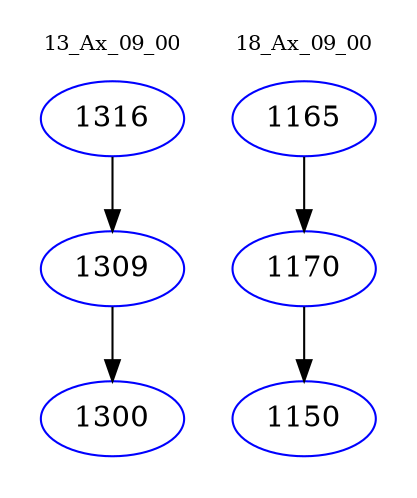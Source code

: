 digraph{
subgraph cluster_0 {
color = white
label = "13_Ax_09_00";
fontsize=10;
T0_1316 [label="1316", color="blue"]
T0_1316 -> T0_1309 [color="black"]
T0_1309 [label="1309", color="blue"]
T0_1309 -> T0_1300 [color="black"]
T0_1300 [label="1300", color="blue"]
}
subgraph cluster_1 {
color = white
label = "18_Ax_09_00";
fontsize=10;
T1_1165 [label="1165", color="blue"]
T1_1165 -> T1_1170 [color="black"]
T1_1170 [label="1170", color="blue"]
T1_1170 -> T1_1150 [color="black"]
T1_1150 [label="1150", color="blue"]
}
}
